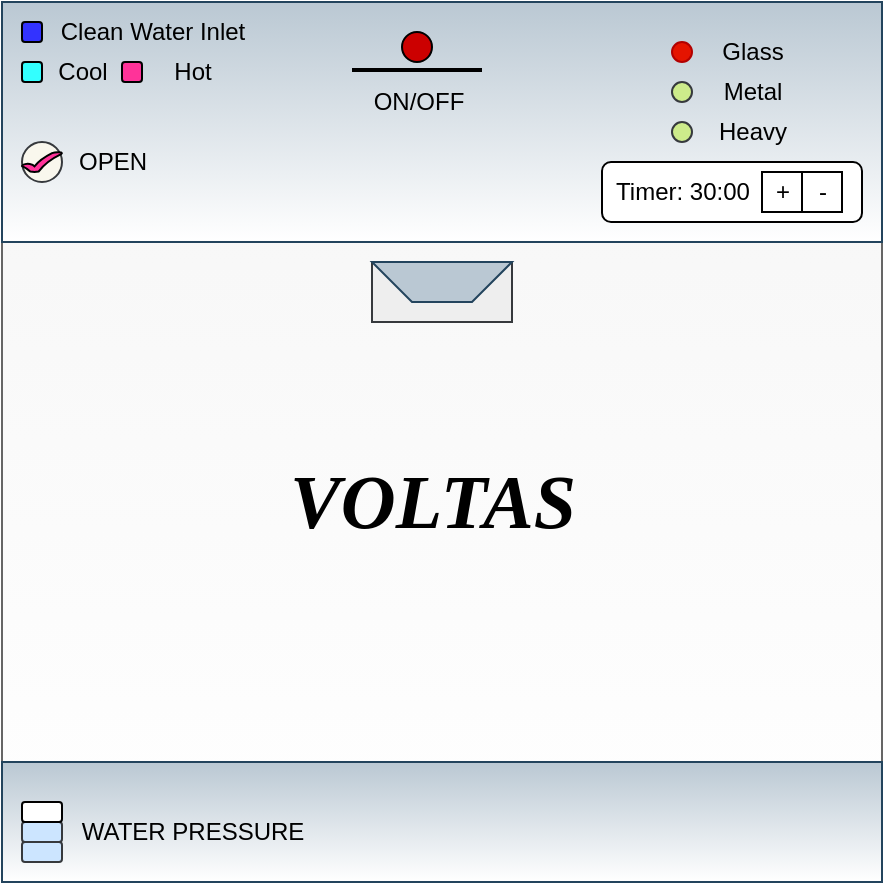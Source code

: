<mxfile version="14.4.3" type="device"><diagram id="Z21khdTb9FFH6bb--lTP" name="Page-1"><mxGraphModel dx="782" dy="437" grid="1" gridSize="10" guides="1" tooltips="1" connect="1" arrows="1" fold="1" page="1" pageScale="1" pageWidth="850" pageHeight="1100" math="0" shadow="0"><root><mxCell id="0"/><mxCell id="1" parent="0"/><mxCell id="6ifErb4vtpUYVlk-7H6w-2" value="" style="whiteSpace=wrap;html=1;aspect=fixed;fillColor=#f5f5f5;strokeColor=#666666;fontColor=#333333;gradientColor=#ffffff;" vertex="1" parent="1"><mxGeometry x="210" y="40" width="440" height="440" as="geometry"/></mxCell><mxCell id="6ifErb4vtpUYVlk-7H6w-3" value="" style="rounded=0;whiteSpace=wrap;html=1;fillColor=#bac8d3;strokeColor=#23445d;gradientColor=#ffffff;" vertex="1" parent="1"><mxGeometry x="210" y="40" width="440" height="120" as="geometry"/></mxCell><mxCell id="6ifErb4vtpUYVlk-7H6w-4" value="" style="rounded=0;whiteSpace=wrap;html=1;fillColor=#bac8d3;strokeColor=#23445d;gradientColor=#ffffff;" vertex="1" parent="1"><mxGeometry x="210" y="420" width="440" height="60" as="geometry"/></mxCell><mxCell id="6ifErb4vtpUYVlk-7H6w-6" value="" style="rounded=0;whiteSpace=wrap;html=1;fillColor=#eeeeee;strokeColor=#36393d;" vertex="1" parent="1"><mxGeometry x="395" y="170" width="70" height="30" as="geometry"/></mxCell><mxCell id="6ifErb4vtpUYVlk-7H6w-7" value="" style="shape=trapezoid;perimeter=trapezoidPerimeter;whiteSpace=wrap;html=1;fixedSize=1;rotation=-180;fillColor=#bac8d3;strokeColor=#23445d;" vertex="1" parent="1"><mxGeometry x="395" y="170" width="70" height="20" as="geometry"/></mxCell><mxCell id="6ifErb4vtpUYVlk-7H6w-8" value="" style="rounded=1;whiteSpace=wrap;html=1;gradientColor=#ffffff;" vertex="1" parent="1"><mxGeometry x="510" y="120" width="130" height="30" as="geometry"/></mxCell><mxCell id="6ifErb4vtpUYVlk-7H6w-9" value="Timer: 30:00" style="text;html=1;align=center;verticalAlign=middle;resizable=0;points=[];autosize=1;" vertex="1" parent="1"><mxGeometry x="510" y="125" width="80" height="20" as="geometry"/></mxCell><mxCell id="6ifErb4vtpUYVlk-7H6w-10" value="" style="rounded=0;whiteSpace=wrap;html=1;gradientColor=#ffffff;" vertex="1" parent="1"><mxGeometry x="590" y="125" width="20" height="20" as="geometry"/></mxCell><mxCell id="6ifErb4vtpUYVlk-7H6w-11" value="" style="rounded=0;whiteSpace=wrap;html=1;gradientColor=#ffffff;" vertex="1" parent="1"><mxGeometry x="610" y="125" width="20" height="20" as="geometry"/></mxCell><mxCell id="6ifErb4vtpUYVlk-7H6w-12" value="+" style="text;html=1;align=center;verticalAlign=middle;resizable=0;points=[];autosize=1;" vertex="1" parent="1"><mxGeometry x="590" y="125" width="20" height="20" as="geometry"/></mxCell><mxCell id="6ifErb4vtpUYVlk-7H6w-13" value="-" style="text;html=1;align=center;verticalAlign=middle;resizable=0;points=[];autosize=1;" vertex="1" parent="1"><mxGeometry x="610" y="125" width="20" height="20" as="geometry"/></mxCell><mxCell id="6ifErb4vtpUYVlk-7H6w-14" value="" style="ellipse;whiteSpace=wrap;html=1;aspect=fixed;fillColor=#e51400;strokeColor=#B20000;fontColor=#ffffff;" vertex="1" parent="1"><mxGeometry x="545" y="60" width="10" height="10" as="geometry"/></mxCell><mxCell id="6ifErb4vtpUYVlk-7H6w-15" value="" style="ellipse;whiteSpace=wrap;html=1;aspect=fixed;fillColor=#cdeb8b;strokeColor=#36393d;" vertex="1" parent="1"><mxGeometry x="545" y="80" width="10" height="10" as="geometry"/></mxCell><mxCell id="6ifErb4vtpUYVlk-7H6w-16" value="" style="ellipse;whiteSpace=wrap;html=1;aspect=fixed;fillColor=#cdeb8b;strokeColor=#36393d;" vertex="1" parent="1"><mxGeometry x="545" y="100" width="10" height="10" as="geometry"/></mxCell><mxCell id="6ifErb4vtpUYVlk-7H6w-17" value="Glass" style="text;html=1;align=center;verticalAlign=middle;resizable=0;points=[];autosize=1;" vertex="1" parent="1"><mxGeometry x="560" y="55" width="50" height="20" as="geometry"/></mxCell><mxCell id="6ifErb4vtpUYVlk-7H6w-18" value="Metal" style="text;html=1;align=center;verticalAlign=middle;resizable=0;points=[];autosize=1;" vertex="1" parent="1"><mxGeometry x="565" y="75" width="40" height="20" as="geometry"/></mxCell><mxCell id="6ifErb4vtpUYVlk-7H6w-19" value="Heavy&lt;br&gt;" style="text;html=1;align=center;verticalAlign=middle;resizable=0;points=[];autosize=1;" vertex="1" parent="1"><mxGeometry x="560" y="95" width="50" height="20" as="geometry"/></mxCell><mxCell id="6ifErb4vtpUYVlk-7H6w-20" value="" style="rounded=1;whiteSpace=wrap;html=1;fillColor=#3333FF;" vertex="1" parent="1"><mxGeometry x="220" y="50" width="10" height="10" as="geometry"/></mxCell><mxCell id="6ifErb4vtpUYVlk-7H6w-25" value="Clean Water Inlet" style="text;html=1;align=center;verticalAlign=middle;resizable=0;points=[];autosize=1;" vertex="1" parent="1"><mxGeometry x="230" y="45" width="110" height="20" as="geometry"/></mxCell><mxCell id="6ifErb4vtpUYVlk-7H6w-28" value="" style="rounded=1;whiteSpace=wrap;html=1;gradientColor=none;fillColor=#FF3399;" vertex="1" parent="1"><mxGeometry x="270" y="70" width="10" height="10" as="geometry"/></mxCell><mxCell id="6ifErb4vtpUYVlk-7H6w-29" value="" style="rounded=1;whiteSpace=wrap;html=1;gradientColor=none;fillColor=#33FFFF;" vertex="1" parent="1"><mxGeometry x="220" y="70" width="10" height="10" as="geometry"/></mxCell><mxCell id="6ifErb4vtpUYVlk-7H6w-30" value="Hot" style="text;html=1;align=center;verticalAlign=middle;resizable=0;points=[];autosize=1;" vertex="1" parent="1"><mxGeometry x="290" y="65" width="30" height="20" as="geometry"/></mxCell><mxCell id="6ifErb4vtpUYVlk-7H6w-31" value="Cool" style="text;html=1;align=center;verticalAlign=middle;resizable=0;points=[];autosize=1;" vertex="1" parent="1"><mxGeometry x="230" y="65" width="40" height="20" as="geometry"/></mxCell><mxCell id="6ifErb4vtpUYVlk-7H6w-32" value="" style="ellipse;whiteSpace=wrap;html=1;aspect=fixed;fillColor=#f9f7ed;strokeColor=#36393d;" vertex="1" parent="1"><mxGeometry x="220" y="110" width="20" height="20" as="geometry"/></mxCell><mxCell id="6ifErb4vtpUYVlk-7H6w-33" value="" style="verticalLabelPosition=bottom;verticalAlign=top;html=1;shape=mxgraph.basic.tick;fillColor=#FF3399;gradientColor=none;" vertex="1" parent="1"><mxGeometry x="220" y="115" width="20" height="10" as="geometry"/></mxCell><mxCell id="6ifErb4vtpUYVlk-7H6w-34" value="OPEN" style="text;html=1;align=center;verticalAlign=middle;resizable=0;points=[];autosize=1;" vertex="1" parent="1"><mxGeometry x="240" y="110" width="50" height="20" as="geometry"/></mxCell><mxCell id="6ifErb4vtpUYVlk-7H6w-35" value="" style="ellipse;whiteSpace=wrap;html=1;aspect=fixed;gradientColor=none;fillColor=#CC0000;" vertex="1" parent="1"><mxGeometry x="410" y="55" width="15" height="15" as="geometry"/></mxCell><mxCell id="6ifErb4vtpUYVlk-7H6w-37" value="" style="shape=link;html=1;width=1;" edge="1" parent="1"><mxGeometry width="100" relative="1" as="geometry"><mxPoint x="385" y="74" as="sourcePoint"/><mxPoint x="450" y="74" as="targetPoint"/></mxGeometry></mxCell><mxCell id="6ifErb4vtpUYVlk-7H6w-38" value="ON/OFF" style="text;html=1;align=center;verticalAlign=middle;resizable=0;points=[];autosize=1;" vertex="1" parent="1"><mxGeometry x="387.5" y="80" width="60" height="20" as="geometry"/></mxCell><mxCell id="6ifErb4vtpUYVlk-7H6w-44" value="" style="rounded=1;whiteSpace=wrap;html=1;fillColor=#cce5ff;strokeColor=#36393d;" vertex="1" parent="1"><mxGeometry x="220" y="460" width="20" height="10" as="geometry"/></mxCell><mxCell id="6ifErb4vtpUYVlk-7H6w-45" value="" style="rounded=1;whiteSpace=wrap;html=1;fillColor=#cce5ff;strokeColor=#36393d;" vertex="1" parent="1"><mxGeometry x="220" y="450" width="20" height="10" as="geometry"/></mxCell><mxCell id="6ifErb4vtpUYVlk-7H6w-46" value="" style="rounded=1;whiteSpace=wrap;html=1;" vertex="1" parent="1"><mxGeometry x="220" y="440" width="20" height="10" as="geometry"/></mxCell><mxCell id="6ifErb4vtpUYVlk-7H6w-47" value="WATER PRESSURE" style="text;html=1;align=center;verticalAlign=middle;resizable=0;points=[];autosize=1;" vertex="1" parent="1"><mxGeometry x="240" y="445" width="130" height="20" as="geometry"/></mxCell><mxCell id="6ifErb4vtpUYVlk-7H6w-48" value="&lt;b&gt;&lt;i&gt;&lt;font face=&quot;Verdana&quot; style=&quot;font-size: 38px&quot;&gt;VOLTAS&lt;/font&gt;&lt;/i&gt;&lt;/b&gt;" style="text;html=1;align=center;verticalAlign=middle;resizable=0;points=[];autosize=1;" vertex="1" parent="1"><mxGeometry x="335" y="275" width="180" height="30" as="geometry"/></mxCell></root></mxGraphModel></diagram></mxfile>